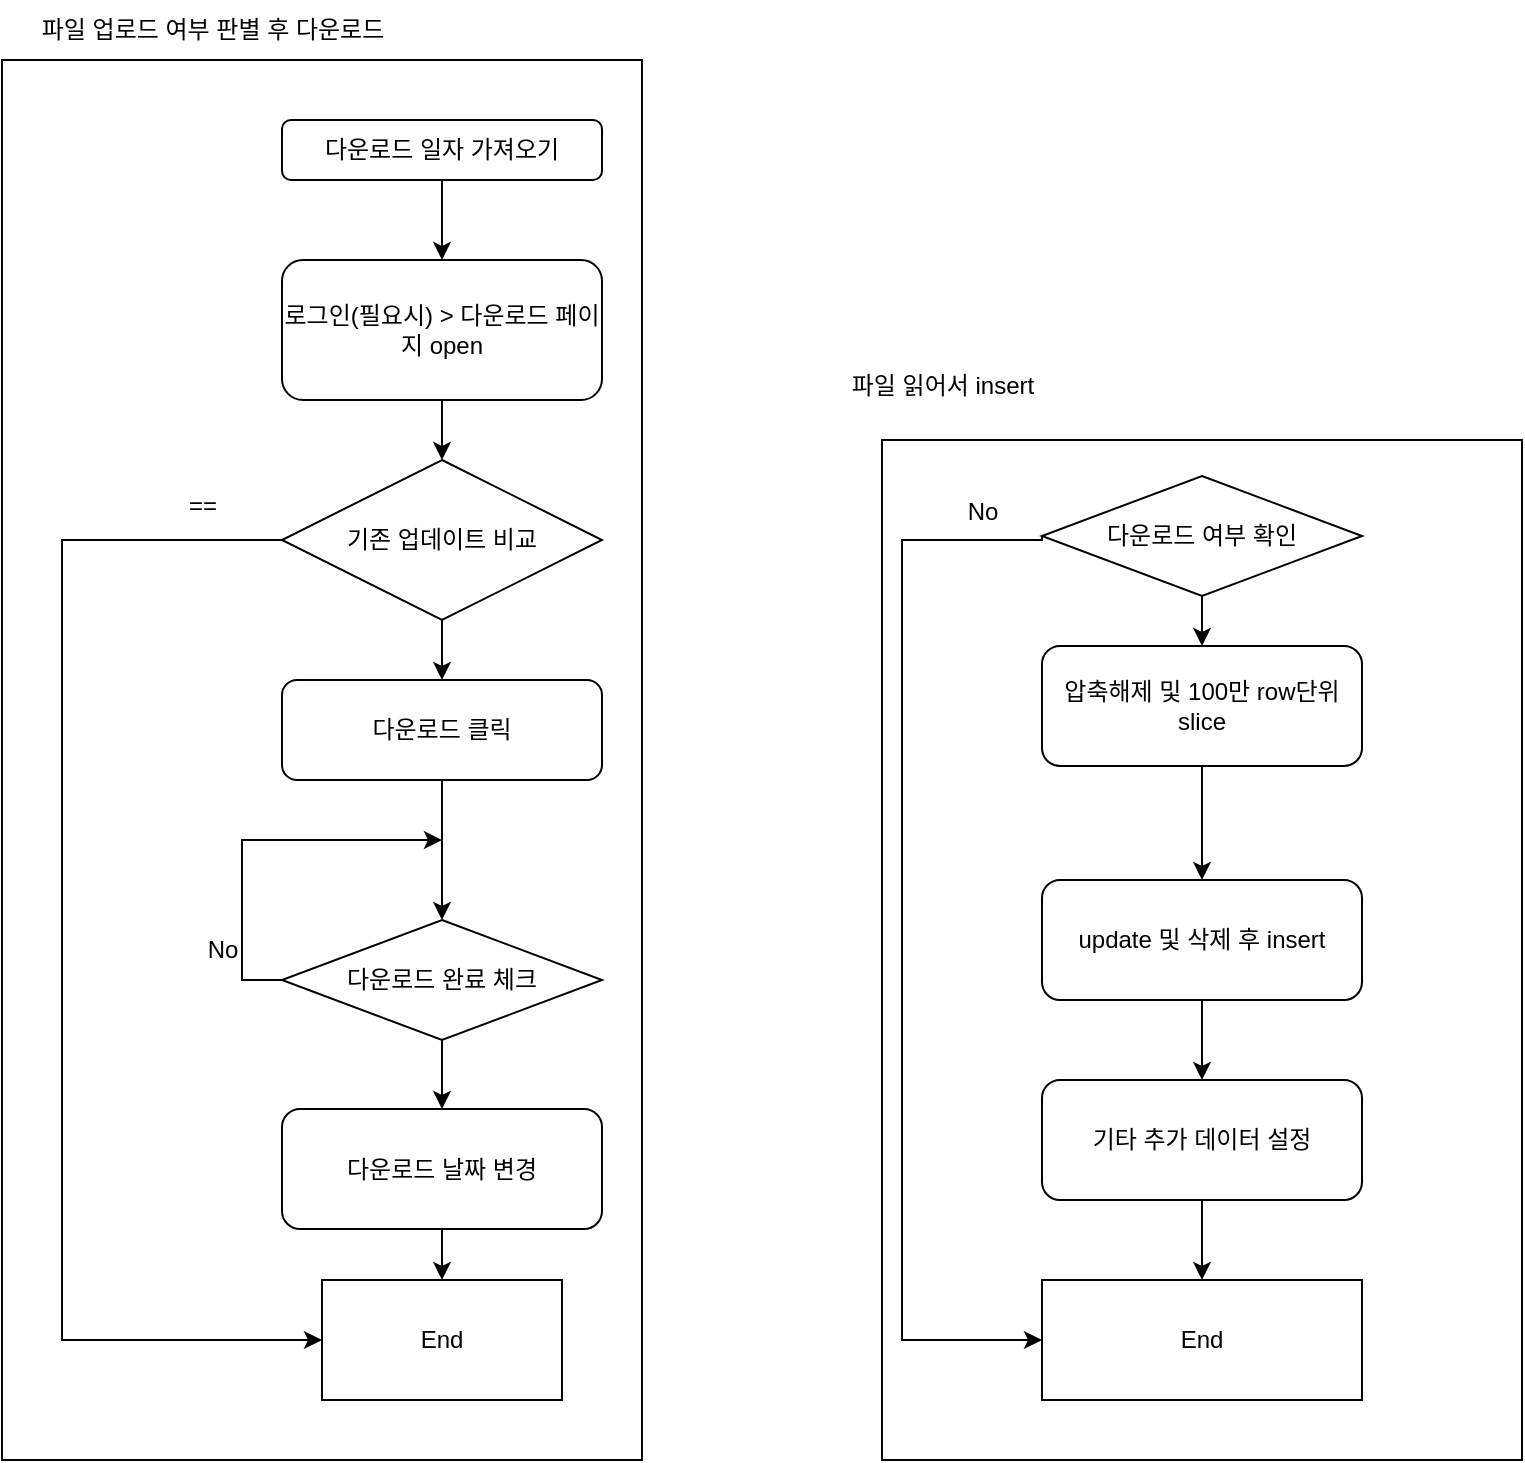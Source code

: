 <mxfile version="26.1.0">
  <diagram name="페이지-1" id="D3kO5CZEnwIqbZIuZdMd">
    <mxGraphModel dx="1434" dy="746" grid="1" gridSize="10" guides="1" tooltips="1" connect="1" arrows="1" fold="1" page="1" pageScale="1" pageWidth="827" pageHeight="1169" math="0" shadow="0">
      <root>
        <mxCell id="0" />
        <mxCell id="1" parent="0" />
        <mxCell id="iqqHk56x10kYQnbfeyk_-45" value="" style="rounded=0;whiteSpace=wrap;html=1;" vertex="1" parent="1">
          <mxGeometry x="460" y="220" width="320" height="510" as="geometry" />
        </mxCell>
        <mxCell id="iqqHk56x10kYQnbfeyk_-44" value="" style="rounded=0;whiteSpace=wrap;html=1;" vertex="1" parent="1">
          <mxGeometry x="20" y="30" width="320" height="700" as="geometry" />
        </mxCell>
        <mxCell id="iqqHk56x10kYQnbfeyk_-11" style="edgeStyle=orthogonalEdgeStyle;rounded=0;orthogonalLoop=1;jettySize=auto;html=1;exitX=0.5;exitY=1;exitDx=0;exitDy=0;entryX=0.5;entryY=0;entryDx=0;entryDy=0;" edge="1" parent="1" source="iqqHk56x10kYQnbfeyk_-4" target="iqqHk56x10kYQnbfeyk_-6">
          <mxGeometry relative="1" as="geometry" />
        </mxCell>
        <mxCell id="iqqHk56x10kYQnbfeyk_-4" value="로그인(필요시) &amp;gt; 다운로드 페이지 open" style="rounded=1;whiteSpace=wrap;html=1;" vertex="1" parent="1">
          <mxGeometry x="160" y="130" width="160" height="70" as="geometry" />
        </mxCell>
        <mxCell id="iqqHk56x10kYQnbfeyk_-9" style="edgeStyle=orthogonalEdgeStyle;rounded=0;orthogonalLoop=1;jettySize=auto;html=1;entryX=0;entryY=0.5;entryDx=0;entryDy=0;" edge="1" parent="1" source="iqqHk56x10kYQnbfeyk_-6" target="iqqHk56x10kYQnbfeyk_-8">
          <mxGeometry relative="1" as="geometry">
            <Array as="points">
              <mxPoint x="50" y="270" />
              <mxPoint x="50" y="670" />
              <mxPoint x="170" y="670" />
            </Array>
          </mxGeometry>
        </mxCell>
        <mxCell id="iqqHk56x10kYQnbfeyk_-16" style="edgeStyle=orthogonalEdgeStyle;rounded=0;orthogonalLoop=1;jettySize=auto;html=1;exitX=0.5;exitY=1;exitDx=0;exitDy=0;entryX=0.5;entryY=0;entryDx=0;entryDy=0;" edge="1" parent="1" source="iqqHk56x10kYQnbfeyk_-6" target="iqqHk56x10kYQnbfeyk_-15">
          <mxGeometry relative="1" as="geometry" />
        </mxCell>
        <mxCell id="iqqHk56x10kYQnbfeyk_-6" value="기존 업데이트 비교" style="rhombus;whiteSpace=wrap;html=1;" vertex="1" parent="1">
          <mxGeometry x="160" y="230" width="160" height="80" as="geometry" />
        </mxCell>
        <mxCell id="iqqHk56x10kYQnbfeyk_-8" value="End" style="whiteSpace=wrap;html=1;" vertex="1" parent="1">
          <mxGeometry x="180" y="640" width="120" height="60" as="geometry" />
        </mxCell>
        <mxCell id="iqqHk56x10kYQnbfeyk_-10" value="==" style="text;html=1;align=center;verticalAlign=middle;resizable=0;points=[];autosize=1;strokeColor=none;fillColor=none;" vertex="1" parent="1">
          <mxGeometry x="100" y="238" width="40" height="30" as="geometry" />
        </mxCell>
        <mxCell id="iqqHk56x10kYQnbfeyk_-14" style="edgeStyle=orthogonalEdgeStyle;rounded=0;orthogonalLoop=1;jettySize=auto;html=1;exitX=0.5;exitY=1;exitDx=0;exitDy=0;" edge="1" parent="1" source="iqqHk56x10kYQnbfeyk_-13" target="iqqHk56x10kYQnbfeyk_-4">
          <mxGeometry relative="1" as="geometry" />
        </mxCell>
        <mxCell id="iqqHk56x10kYQnbfeyk_-13" value="다운로드 일자 가져오기" style="rounded=1;whiteSpace=wrap;html=1;" vertex="1" parent="1">
          <mxGeometry x="160" y="60" width="160" height="30" as="geometry" />
        </mxCell>
        <mxCell id="iqqHk56x10kYQnbfeyk_-22" style="edgeStyle=orthogonalEdgeStyle;rounded=0;orthogonalLoop=1;jettySize=auto;html=1;exitX=0.5;exitY=1;exitDx=0;exitDy=0;entryX=0.5;entryY=0;entryDx=0;entryDy=0;" edge="1" parent="1" source="iqqHk56x10kYQnbfeyk_-15" target="iqqHk56x10kYQnbfeyk_-18">
          <mxGeometry relative="1" as="geometry" />
        </mxCell>
        <mxCell id="iqqHk56x10kYQnbfeyk_-15" value="다운로드 클릭" style="rounded=1;whiteSpace=wrap;html=1;" vertex="1" parent="1">
          <mxGeometry x="160" y="340" width="160" height="50" as="geometry" />
        </mxCell>
        <mxCell id="iqqHk56x10kYQnbfeyk_-25" style="edgeStyle=orthogonalEdgeStyle;rounded=0;orthogonalLoop=1;jettySize=auto;html=1;exitX=0;exitY=0.5;exitDx=0;exitDy=0;" edge="1" parent="1" source="iqqHk56x10kYQnbfeyk_-18">
          <mxGeometry relative="1" as="geometry">
            <mxPoint x="240" y="420" as="targetPoint" />
            <Array as="points">
              <mxPoint x="140" y="490" />
              <mxPoint x="140" y="420" />
            </Array>
          </mxGeometry>
        </mxCell>
        <mxCell id="iqqHk56x10kYQnbfeyk_-28" style="edgeStyle=orthogonalEdgeStyle;rounded=0;orthogonalLoop=1;jettySize=auto;html=1;entryX=0.5;entryY=0;entryDx=0;entryDy=0;" edge="1" parent="1" source="iqqHk56x10kYQnbfeyk_-18" target="iqqHk56x10kYQnbfeyk_-27">
          <mxGeometry relative="1" as="geometry" />
        </mxCell>
        <mxCell id="iqqHk56x10kYQnbfeyk_-18" value="다운로드 완료 체크" style="rhombus;whiteSpace=wrap;html=1;" vertex="1" parent="1">
          <mxGeometry x="160" y="460" width="160" height="60" as="geometry" />
        </mxCell>
        <mxCell id="iqqHk56x10kYQnbfeyk_-26" value="No" style="text;html=1;align=center;verticalAlign=middle;resizable=0;points=[];autosize=1;strokeColor=none;fillColor=none;" vertex="1" parent="1">
          <mxGeometry x="110" y="460" width="40" height="30" as="geometry" />
        </mxCell>
        <mxCell id="iqqHk56x10kYQnbfeyk_-29" style="edgeStyle=orthogonalEdgeStyle;rounded=0;orthogonalLoop=1;jettySize=auto;html=1;entryX=0.5;entryY=0;entryDx=0;entryDy=0;" edge="1" parent="1" source="iqqHk56x10kYQnbfeyk_-27" target="iqqHk56x10kYQnbfeyk_-8">
          <mxGeometry relative="1" as="geometry" />
        </mxCell>
        <mxCell id="iqqHk56x10kYQnbfeyk_-27" value="다운로드 날짜 변경" style="rounded=1;whiteSpace=wrap;html=1;" vertex="1" parent="1">
          <mxGeometry x="160" y="554.5" width="160" height="60" as="geometry" />
        </mxCell>
        <mxCell id="iqqHk56x10kYQnbfeyk_-38" style="edgeStyle=orthogonalEdgeStyle;rounded=0;orthogonalLoop=1;jettySize=auto;html=1;exitX=0.5;exitY=1;exitDx=0;exitDy=0;" edge="1" parent="1" source="iqqHk56x10kYQnbfeyk_-31" target="iqqHk56x10kYQnbfeyk_-37">
          <mxGeometry relative="1" as="geometry" />
        </mxCell>
        <mxCell id="iqqHk56x10kYQnbfeyk_-31" value="압축해제 및 100만 row단위 slice" style="rounded=1;whiteSpace=wrap;html=1;" vertex="1" parent="1">
          <mxGeometry x="540" y="323" width="160" height="60" as="geometry" />
        </mxCell>
        <mxCell id="iqqHk56x10kYQnbfeyk_-32" value="End" style="whiteSpace=wrap;html=1;" vertex="1" parent="1">
          <mxGeometry x="540" y="640" width="160" height="60" as="geometry" />
        </mxCell>
        <mxCell id="iqqHk56x10kYQnbfeyk_-34" style="edgeStyle=orthogonalEdgeStyle;rounded=0;orthogonalLoop=1;jettySize=auto;html=1;exitX=0;exitY=0.5;exitDx=0;exitDy=0;entryX=0;entryY=0.5;entryDx=0;entryDy=0;" edge="1" parent="1" source="iqqHk56x10kYQnbfeyk_-33" target="iqqHk56x10kYQnbfeyk_-32">
          <mxGeometry relative="1" as="geometry">
            <Array as="points">
              <mxPoint x="540" y="270" />
              <mxPoint x="470" y="270" />
              <mxPoint x="470" y="670" />
            </Array>
          </mxGeometry>
        </mxCell>
        <mxCell id="iqqHk56x10kYQnbfeyk_-36" style="edgeStyle=orthogonalEdgeStyle;rounded=0;orthogonalLoop=1;jettySize=auto;html=1;exitX=0.5;exitY=1;exitDx=0;exitDy=0;entryX=0.5;entryY=0;entryDx=0;entryDy=0;" edge="1" parent="1" source="iqqHk56x10kYQnbfeyk_-33" target="iqqHk56x10kYQnbfeyk_-31">
          <mxGeometry relative="1" as="geometry" />
        </mxCell>
        <mxCell id="iqqHk56x10kYQnbfeyk_-33" value="다운로드 여부 확인" style="rhombus;whiteSpace=wrap;html=1;" vertex="1" parent="1">
          <mxGeometry x="540" y="238" width="160" height="60" as="geometry" />
        </mxCell>
        <mxCell id="iqqHk56x10kYQnbfeyk_-35" value="No" style="text;html=1;align=center;verticalAlign=middle;resizable=0;points=[];autosize=1;strokeColor=none;fillColor=none;" vertex="1" parent="1">
          <mxGeometry x="490" y="241" width="40" height="30" as="geometry" />
        </mxCell>
        <mxCell id="iqqHk56x10kYQnbfeyk_-42" style="edgeStyle=orthogonalEdgeStyle;rounded=0;orthogonalLoop=1;jettySize=auto;html=1;exitX=0.5;exitY=1;exitDx=0;exitDy=0;" edge="1" parent="1" source="iqqHk56x10kYQnbfeyk_-37" target="iqqHk56x10kYQnbfeyk_-41">
          <mxGeometry relative="1" as="geometry" />
        </mxCell>
        <mxCell id="iqqHk56x10kYQnbfeyk_-37" value="update 및 삭제 후 insert" style="rounded=1;whiteSpace=wrap;html=1;" vertex="1" parent="1">
          <mxGeometry x="540" y="440" width="160" height="60" as="geometry" />
        </mxCell>
        <mxCell id="iqqHk56x10kYQnbfeyk_-43" style="edgeStyle=orthogonalEdgeStyle;rounded=0;orthogonalLoop=1;jettySize=auto;html=1;exitX=0.5;exitY=1;exitDx=0;exitDy=0;" edge="1" parent="1" source="iqqHk56x10kYQnbfeyk_-41" target="iqqHk56x10kYQnbfeyk_-32">
          <mxGeometry relative="1" as="geometry" />
        </mxCell>
        <mxCell id="iqqHk56x10kYQnbfeyk_-41" value="기타 추가 데이터 설정" style="rounded=1;whiteSpace=wrap;html=1;" vertex="1" parent="1">
          <mxGeometry x="540" y="540" width="160" height="60" as="geometry" />
        </mxCell>
        <mxCell id="iqqHk56x10kYQnbfeyk_-46" value="파일 읽어서 insert" style="text;html=1;align=center;verticalAlign=middle;resizable=0;points=[];autosize=1;strokeColor=none;fillColor=none;" vertex="1" parent="1">
          <mxGeometry x="430" y="178" width="120" height="30" as="geometry" />
        </mxCell>
        <mxCell id="iqqHk56x10kYQnbfeyk_-47" value="파일 업로드 여부 판별 후 다운로드" style="text;html=1;align=center;verticalAlign=middle;resizable=0;points=[];autosize=1;strokeColor=none;fillColor=none;" vertex="1" parent="1">
          <mxGeometry x="20" width="210" height="30" as="geometry" />
        </mxCell>
      </root>
    </mxGraphModel>
  </diagram>
</mxfile>
